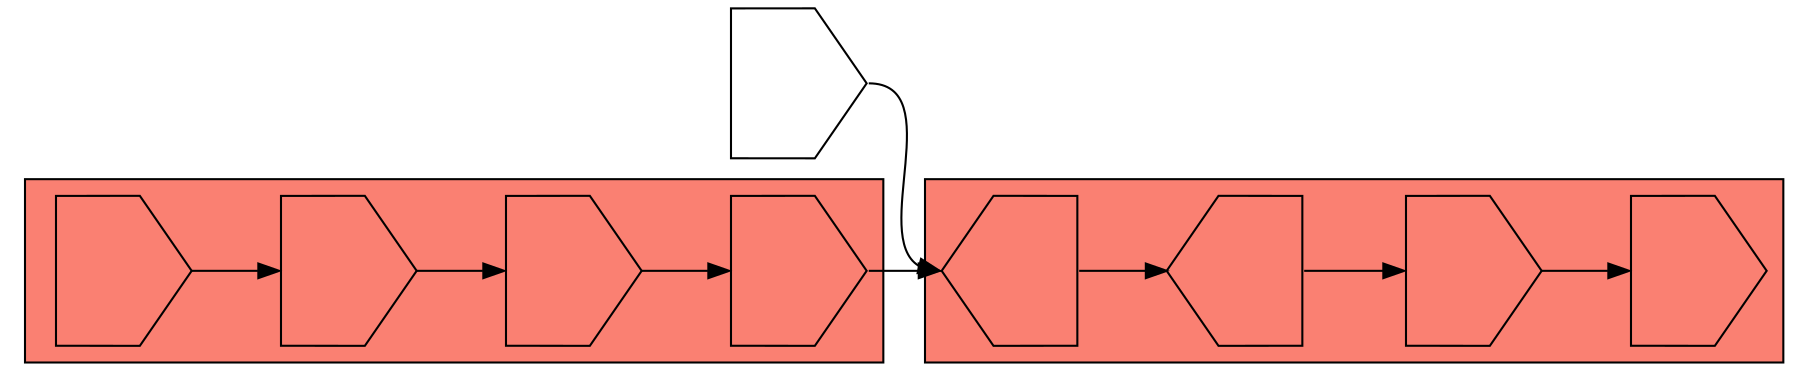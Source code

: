 digraph asm {
	rotate=90;
	edge [headport=n,tailport=s];
subgraph cluster_C21164_252_6540_14808 {
	21164 [label="",height=1,width=1,shape=house];
	252 [label="",height=1,width=1,shape=house];
	6540 [label="",height=1,width=1,shape=invhouse];
	14808 [label="",height=1,width=1,shape=invhouse];
	style=filled;
	fillcolor=salmon;
}
subgraph cluster_C1060_15078_1102_5218 {
	1060 [label="",height=1,width=1,shape=invhouse];
	15078 [label="",height=1,width=1,shape=invhouse];
	1102 [label="",height=1,width=1,shape=invhouse];
	5218 [label="",height=1,width=1,shape=invhouse];
	style=filled;
	fillcolor=salmon;
}
	12217 [label="",height=1,width=1,shape=invhouse];
	21164 -> 252
	252 -> 6540
	6540 -> 14808
	5218 -> 21164
	1102 -> 5218
	15078 -> 1102
	1060 -> 15078
	12217 -> 21164
}